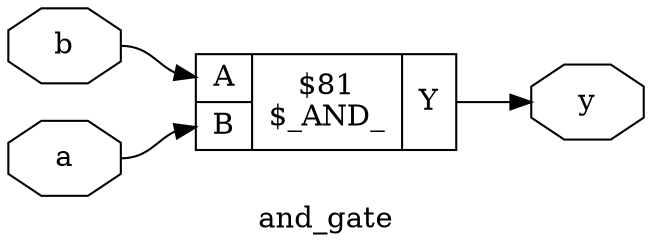 digraph "and_gate" {
label="and_gate";
rankdir="LR";
remincross=true;
n1 [ shape=octagon, label="a", color="black", fontcolor="black" ];
n2 [ shape=octagon, label="b", color="black", fontcolor="black" ];
n3 [ shape=octagon, label="y", color="black", fontcolor="black" ];
c7 [ shape=record, label="{{<p4> A|<p5> B}|$81\n$_AND_|{<p6> Y}}",  ];
n1:e -> c7:p5:w [color="black", fontcolor="black", label=""];
n2:e -> c7:p4:w [color="black", fontcolor="black", label=""];
c7:p6:e -> n3:w [color="black", fontcolor="black", label=""];
}
